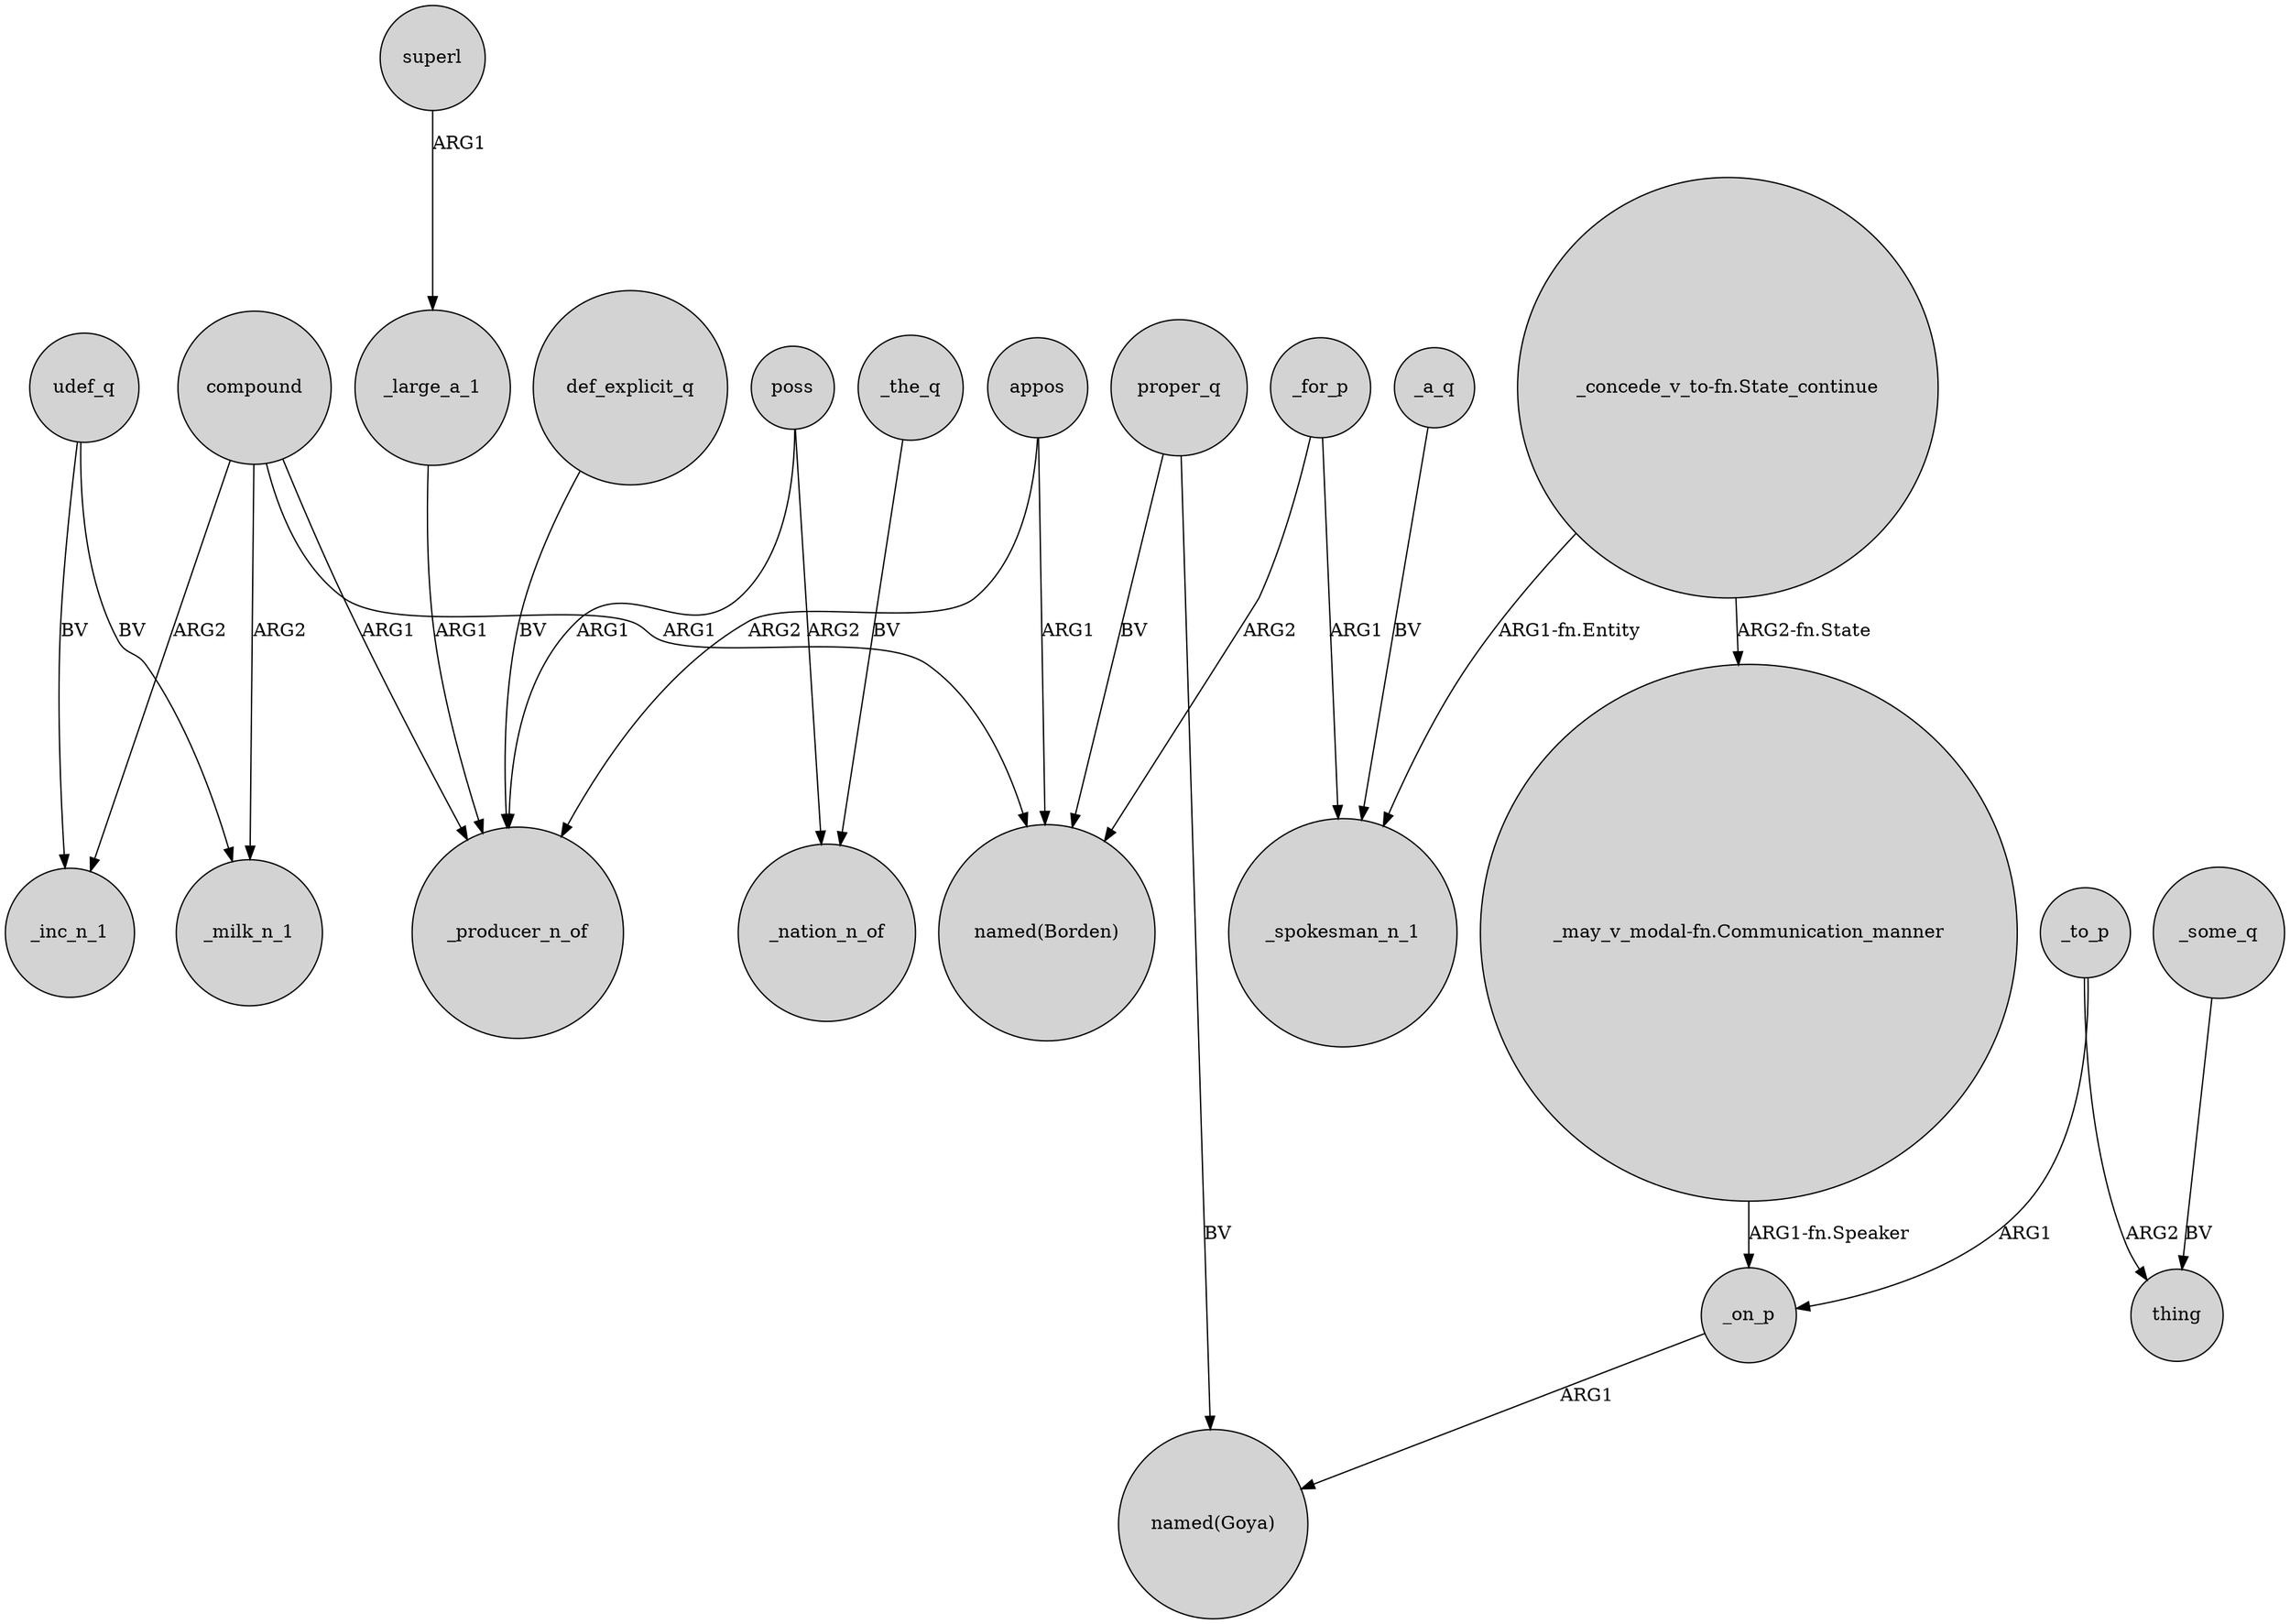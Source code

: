 digraph {
	node [shape=circle style=filled]
	appos -> _producer_n_of [label=ARG2]
	_large_a_1 -> _producer_n_of [label=ARG1]
	udef_q -> _milk_n_1 [label=BV]
	"_concede_v_to-fn.State_continue" -> "_may_v_modal-fn.Communication_manner" [label="ARG2-fn.State"]
	proper_q -> "named(Borden)" [label=BV]
	_the_q -> _nation_n_of [label=BV]
	_for_p -> _spokesman_n_1 [label=ARG1]
	"_may_v_modal-fn.Communication_manner" -> _on_p [label="ARG1-fn.Speaker"]
	_some_q -> thing [label=BV]
	compound -> _milk_n_1 [label=ARG2]
	udef_q -> _inc_n_1 [label=BV]
	_on_p -> "named(Goya)" [label=ARG1]
	compound -> _inc_n_1 [label=ARG2]
	compound -> "named(Borden)" [label=ARG1]
	_for_p -> "named(Borden)" [label=ARG2]
	poss -> _nation_n_of [label=ARG2]
	_to_p -> _on_p [label=ARG1]
	proper_q -> "named(Goya)" [label=BV]
	appos -> "named(Borden)" [label=ARG1]
	poss -> _producer_n_of [label=ARG1]
	_to_p -> thing [label=ARG2]
	compound -> _producer_n_of [label=ARG1]
	def_explicit_q -> _producer_n_of [label=BV]
	_a_q -> _spokesman_n_1 [label=BV]
	superl -> _large_a_1 [label=ARG1]
	"_concede_v_to-fn.State_continue" -> _spokesman_n_1 [label="ARG1-fn.Entity"]
}
